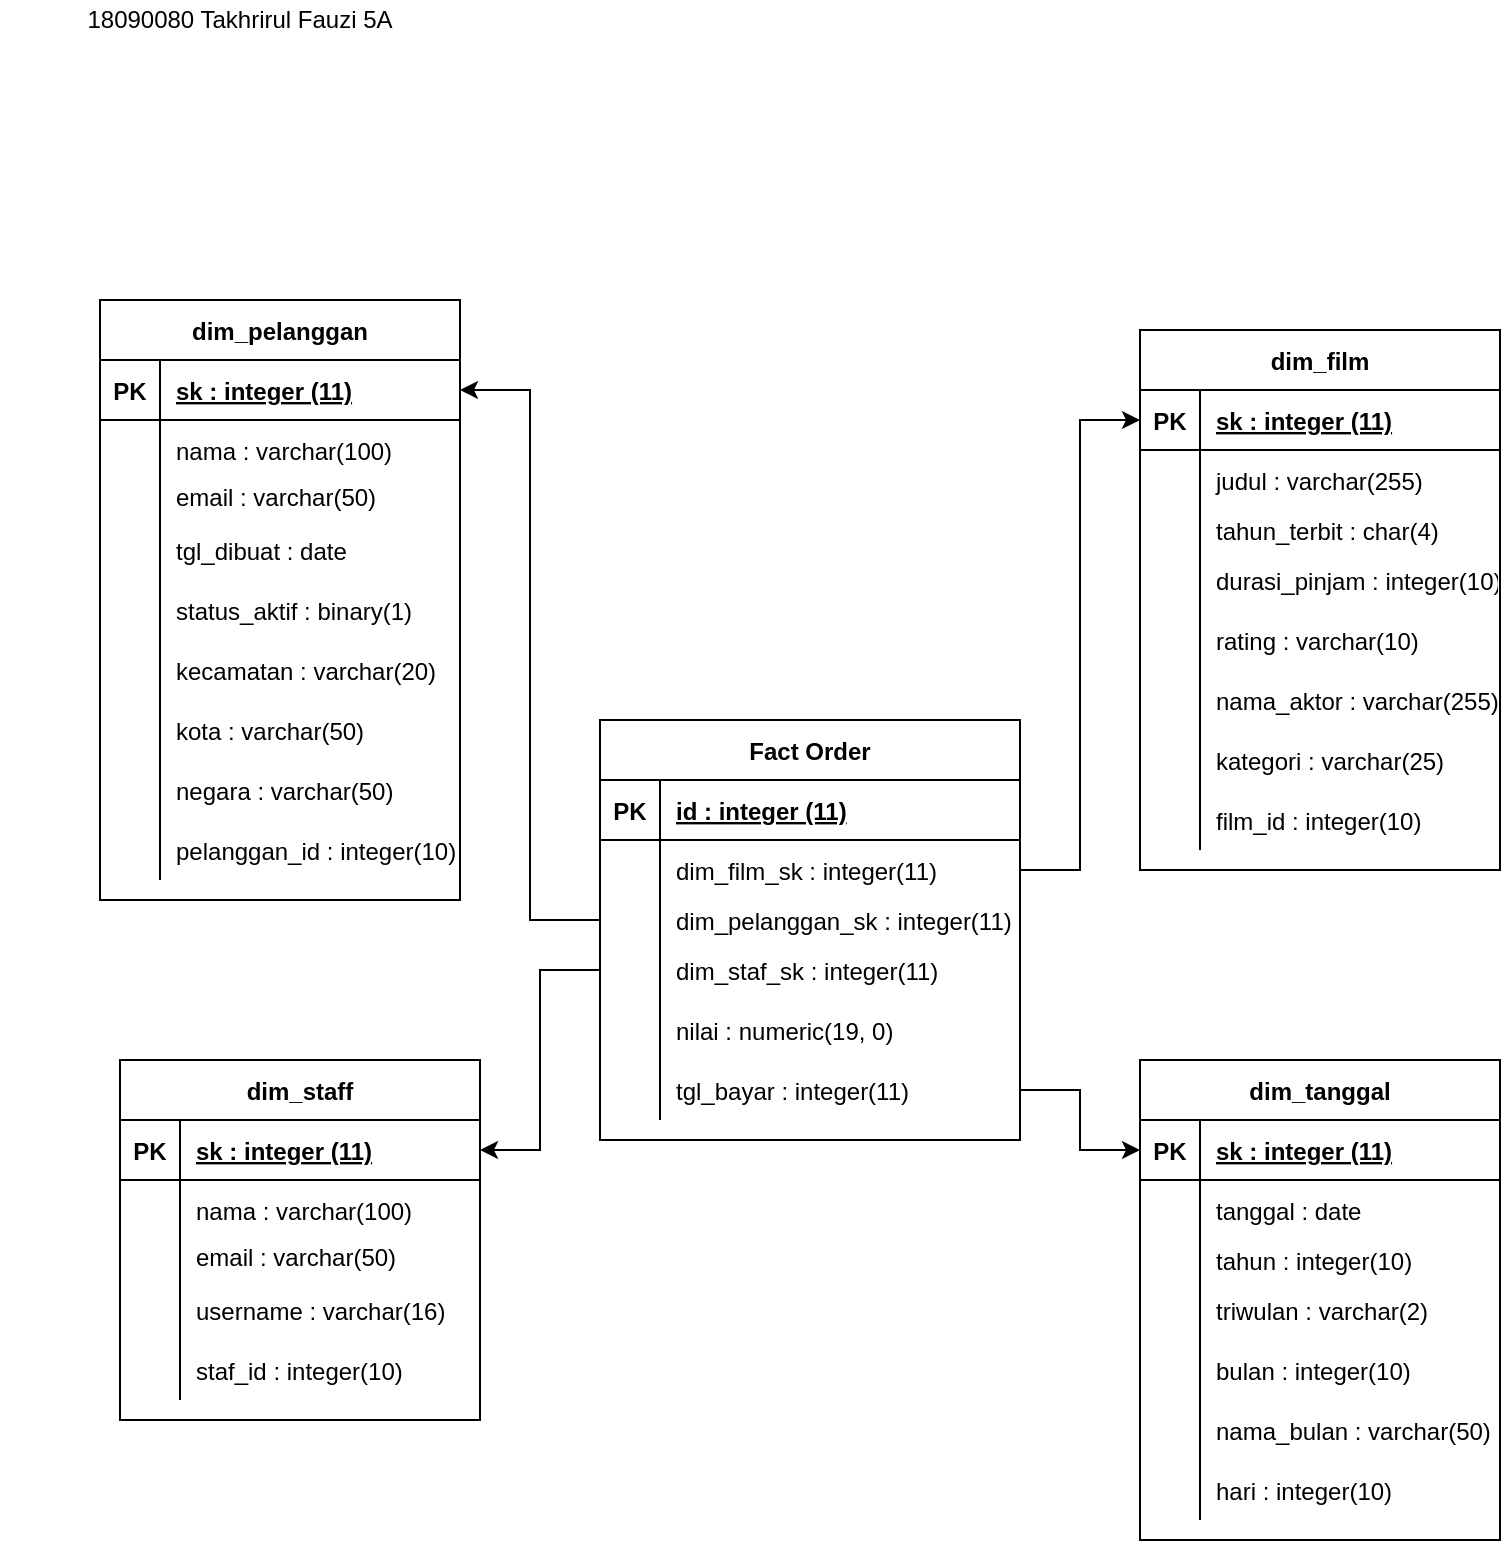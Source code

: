 <mxfile version="13.9.6" type="device"><diagram id="pVHG0COADs19fyNfU8eu" name="Page-1"><mxGraphModel dx="868" dy="423" grid="1" gridSize="10" guides="1" tooltips="1" connect="1" arrows="1" fold="1" page="1" pageScale="1" pageWidth="850" pageHeight="1100" math="0" shadow="0"><root><mxCell id="0"/><mxCell id="1" parent="0"/><mxCell id="FwsJBWVBoH8Nv9oEGIIZ-1" value="dim_staff" style="shape=table;startSize=30;container=1;collapsible=1;childLayout=tableLayout;fixedRows=1;rowLines=0;fontStyle=1;align=center;resizeLast=1;" parent="1" vertex="1"><mxGeometry x="90" y="550" width="180" height="180" as="geometry"/></mxCell><mxCell id="FwsJBWVBoH8Nv9oEGIIZ-2" value="" style="shape=partialRectangle;collapsible=0;dropTarget=0;pointerEvents=0;fillColor=none;top=0;left=0;bottom=1;right=0;points=[[0,0.5],[1,0.5]];portConstraint=eastwest;" parent="FwsJBWVBoH8Nv9oEGIIZ-1" vertex="1"><mxGeometry y="30" width="180" height="30" as="geometry"/></mxCell><mxCell id="FwsJBWVBoH8Nv9oEGIIZ-3" value="PK" style="shape=partialRectangle;connectable=0;fillColor=none;top=0;left=0;bottom=0;right=0;fontStyle=1;overflow=hidden;" parent="FwsJBWVBoH8Nv9oEGIIZ-2" vertex="1"><mxGeometry width="30" height="30" as="geometry"/></mxCell><mxCell id="FwsJBWVBoH8Nv9oEGIIZ-4" value="sk : integer (11)" style="shape=partialRectangle;connectable=0;fillColor=none;top=0;left=0;bottom=0;right=0;align=left;spacingLeft=6;fontStyle=5;overflow=hidden;" parent="FwsJBWVBoH8Nv9oEGIIZ-2" vertex="1"><mxGeometry x="30" width="150" height="30" as="geometry"/></mxCell><mxCell id="FwsJBWVBoH8Nv9oEGIIZ-5" value="" style="shape=partialRectangle;collapsible=0;dropTarget=0;pointerEvents=0;fillColor=none;top=0;left=0;bottom=0;right=0;points=[[0,0.5],[1,0.5]];portConstraint=eastwest;" parent="FwsJBWVBoH8Nv9oEGIIZ-1" vertex="1"><mxGeometry y="60" width="180" height="30" as="geometry"/></mxCell><mxCell id="FwsJBWVBoH8Nv9oEGIIZ-6" value="" style="shape=partialRectangle;connectable=0;fillColor=none;top=0;left=0;bottom=0;right=0;editable=1;overflow=hidden;" parent="FwsJBWVBoH8Nv9oEGIIZ-5" vertex="1"><mxGeometry width="30" height="30" as="geometry"/></mxCell><mxCell id="FwsJBWVBoH8Nv9oEGIIZ-7" value="nama : varchar(100)" style="shape=partialRectangle;connectable=0;fillColor=none;top=0;left=0;bottom=0;right=0;align=left;spacingLeft=6;overflow=hidden;" parent="FwsJBWVBoH8Nv9oEGIIZ-5" vertex="1"><mxGeometry x="30" width="150" height="30" as="geometry"/></mxCell><mxCell id="FwsJBWVBoH8Nv9oEGIIZ-8" value="" style="shape=partialRectangle;collapsible=0;dropTarget=0;pointerEvents=0;fillColor=none;top=0;left=0;bottom=0;right=0;points=[[0,0.5],[1,0.5]];portConstraint=eastwest;" parent="FwsJBWVBoH8Nv9oEGIIZ-1" vertex="1"><mxGeometry y="90" width="180" height="20" as="geometry"/></mxCell><mxCell id="FwsJBWVBoH8Nv9oEGIIZ-9" value="" style="shape=partialRectangle;connectable=0;fillColor=none;top=0;left=0;bottom=0;right=0;editable=1;overflow=hidden;" parent="FwsJBWVBoH8Nv9oEGIIZ-8" vertex="1"><mxGeometry width="30" height="20" as="geometry"/></mxCell><mxCell id="FwsJBWVBoH8Nv9oEGIIZ-10" value="email : varchar(50)&#xA; " style="shape=partialRectangle;connectable=0;fillColor=none;top=0;left=0;bottom=0;right=0;align=left;spacingLeft=6;overflow=hidden;" parent="FwsJBWVBoH8Nv9oEGIIZ-8" vertex="1"><mxGeometry x="30" width="150" height="20" as="geometry"/></mxCell><mxCell id="FwsJBWVBoH8Nv9oEGIIZ-11" value="" style="shape=partialRectangle;collapsible=0;dropTarget=0;pointerEvents=0;fillColor=none;top=0;left=0;bottom=0;right=0;points=[[0,0.5],[1,0.5]];portConstraint=eastwest;" parent="FwsJBWVBoH8Nv9oEGIIZ-1" vertex="1"><mxGeometry y="110" width="180" height="30" as="geometry"/></mxCell><mxCell id="FwsJBWVBoH8Nv9oEGIIZ-12" value="" style="shape=partialRectangle;connectable=0;fillColor=none;top=0;left=0;bottom=0;right=0;editable=1;overflow=hidden;" parent="FwsJBWVBoH8Nv9oEGIIZ-11" vertex="1"><mxGeometry width="30" height="30" as="geometry"/></mxCell><mxCell id="FwsJBWVBoH8Nv9oEGIIZ-13" value="username : varchar(16)" style="shape=partialRectangle;connectable=0;fillColor=none;top=0;left=0;bottom=0;right=0;align=left;spacingLeft=6;overflow=hidden;" parent="FwsJBWVBoH8Nv9oEGIIZ-11" vertex="1"><mxGeometry x="30" width="150" height="30" as="geometry"/></mxCell><mxCell id="FwsJBWVBoH8Nv9oEGIIZ-14" value="" style="shape=partialRectangle;collapsible=0;dropTarget=0;pointerEvents=0;fillColor=none;top=0;left=0;bottom=0;right=0;points=[[0,0.5],[1,0.5]];portConstraint=eastwest;" parent="FwsJBWVBoH8Nv9oEGIIZ-1" vertex="1"><mxGeometry y="140" width="180" height="30" as="geometry"/></mxCell><mxCell id="FwsJBWVBoH8Nv9oEGIIZ-15" value="" style="shape=partialRectangle;connectable=0;fillColor=none;top=0;left=0;bottom=0;right=0;editable=1;overflow=hidden;" parent="FwsJBWVBoH8Nv9oEGIIZ-14" vertex="1"><mxGeometry width="30" height="30" as="geometry"/></mxCell><mxCell id="FwsJBWVBoH8Nv9oEGIIZ-16" value="staf_id : integer(10)" style="shape=partialRectangle;connectable=0;fillColor=none;top=0;left=0;bottom=0;right=0;align=left;spacingLeft=6;overflow=hidden;" parent="FwsJBWVBoH8Nv9oEGIIZ-14" vertex="1"><mxGeometry x="30" width="150" height="30" as="geometry"/></mxCell><mxCell id="FwsJBWVBoH8Nv9oEGIIZ-17" value="dim_pelanggan" style="shape=table;startSize=30;container=1;collapsible=1;childLayout=tableLayout;fixedRows=1;rowLines=0;fontStyle=1;align=center;resizeLast=1;" parent="1" vertex="1"><mxGeometry x="80" y="170" width="180" height="300" as="geometry"/></mxCell><mxCell id="FwsJBWVBoH8Nv9oEGIIZ-18" value="" style="shape=partialRectangle;collapsible=0;dropTarget=0;pointerEvents=0;fillColor=none;top=0;left=0;bottom=1;right=0;points=[[0,0.5],[1,0.5]];portConstraint=eastwest;" parent="FwsJBWVBoH8Nv9oEGIIZ-17" vertex="1"><mxGeometry y="30" width="180" height="30" as="geometry"/></mxCell><mxCell id="FwsJBWVBoH8Nv9oEGIIZ-19" value="PK" style="shape=partialRectangle;connectable=0;fillColor=none;top=0;left=0;bottom=0;right=0;fontStyle=1;overflow=hidden;" parent="FwsJBWVBoH8Nv9oEGIIZ-18" vertex="1"><mxGeometry width="30" height="30" as="geometry"/></mxCell><mxCell id="FwsJBWVBoH8Nv9oEGIIZ-20" value="sk : integer (11)" style="shape=partialRectangle;connectable=0;fillColor=none;top=0;left=0;bottom=0;right=0;align=left;spacingLeft=6;fontStyle=5;overflow=hidden;" parent="FwsJBWVBoH8Nv9oEGIIZ-18" vertex="1"><mxGeometry x="30" width="150" height="30" as="geometry"/></mxCell><mxCell id="FwsJBWVBoH8Nv9oEGIIZ-21" value="" style="shape=partialRectangle;collapsible=0;dropTarget=0;pointerEvents=0;fillColor=none;top=0;left=0;bottom=0;right=0;points=[[0,0.5],[1,0.5]];portConstraint=eastwest;" parent="FwsJBWVBoH8Nv9oEGIIZ-17" vertex="1"><mxGeometry y="60" width="180" height="30" as="geometry"/></mxCell><mxCell id="FwsJBWVBoH8Nv9oEGIIZ-22" value="" style="shape=partialRectangle;connectable=0;fillColor=none;top=0;left=0;bottom=0;right=0;editable=1;overflow=hidden;" parent="FwsJBWVBoH8Nv9oEGIIZ-21" vertex="1"><mxGeometry width="30" height="30" as="geometry"/></mxCell><mxCell id="FwsJBWVBoH8Nv9oEGIIZ-23" value="nama : varchar(100)" style="shape=partialRectangle;connectable=0;fillColor=none;top=0;left=0;bottom=0;right=0;align=left;spacingLeft=6;overflow=hidden;" parent="FwsJBWVBoH8Nv9oEGIIZ-21" vertex="1"><mxGeometry x="30" width="150" height="30" as="geometry"/></mxCell><mxCell id="FwsJBWVBoH8Nv9oEGIIZ-24" value="" style="shape=partialRectangle;collapsible=0;dropTarget=0;pointerEvents=0;fillColor=none;top=0;left=0;bottom=0;right=0;points=[[0,0.5],[1,0.5]];portConstraint=eastwest;" parent="FwsJBWVBoH8Nv9oEGIIZ-17" vertex="1"><mxGeometry y="90" width="180" height="20" as="geometry"/></mxCell><mxCell id="FwsJBWVBoH8Nv9oEGIIZ-25" value="" style="shape=partialRectangle;connectable=0;fillColor=none;top=0;left=0;bottom=0;right=0;editable=1;overflow=hidden;" parent="FwsJBWVBoH8Nv9oEGIIZ-24" vertex="1"><mxGeometry width="30" height="20" as="geometry"/></mxCell><mxCell id="FwsJBWVBoH8Nv9oEGIIZ-26" value="email : varchar(50)&#xA; " style="shape=partialRectangle;connectable=0;fillColor=none;top=0;left=0;bottom=0;right=0;align=left;spacingLeft=6;overflow=hidden;" parent="FwsJBWVBoH8Nv9oEGIIZ-24" vertex="1"><mxGeometry x="30" width="150" height="20" as="geometry"/></mxCell><mxCell id="FwsJBWVBoH8Nv9oEGIIZ-27" value="" style="shape=partialRectangle;collapsible=0;dropTarget=0;pointerEvents=0;fillColor=none;top=0;left=0;bottom=0;right=0;points=[[0,0.5],[1,0.5]];portConstraint=eastwest;" parent="FwsJBWVBoH8Nv9oEGIIZ-17" vertex="1"><mxGeometry y="110" width="180" height="30" as="geometry"/></mxCell><mxCell id="FwsJBWVBoH8Nv9oEGIIZ-28" value="" style="shape=partialRectangle;connectable=0;fillColor=none;top=0;left=0;bottom=0;right=0;editable=1;overflow=hidden;" parent="FwsJBWVBoH8Nv9oEGIIZ-27" vertex="1"><mxGeometry width="30" height="30" as="geometry"/></mxCell><mxCell id="FwsJBWVBoH8Nv9oEGIIZ-29" value="tgl_dibuat : date" style="shape=partialRectangle;connectable=0;fillColor=none;top=0;left=0;bottom=0;right=0;align=left;spacingLeft=6;overflow=hidden;" parent="FwsJBWVBoH8Nv9oEGIIZ-27" vertex="1"><mxGeometry x="30" width="150" height="30" as="geometry"/></mxCell><mxCell id="FwsJBWVBoH8Nv9oEGIIZ-30" value="" style="shape=partialRectangle;collapsible=0;dropTarget=0;pointerEvents=0;fillColor=none;top=0;left=0;bottom=0;right=0;points=[[0,0.5],[1,0.5]];portConstraint=eastwest;" parent="FwsJBWVBoH8Nv9oEGIIZ-17" vertex="1"><mxGeometry y="140" width="180" height="30" as="geometry"/></mxCell><mxCell id="FwsJBWVBoH8Nv9oEGIIZ-31" value="" style="shape=partialRectangle;connectable=0;fillColor=none;top=0;left=0;bottom=0;right=0;editable=1;overflow=hidden;" parent="FwsJBWVBoH8Nv9oEGIIZ-30" vertex="1"><mxGeometry width="30" height="30" as="geometry"/></mxCell><mxCell id="FwsJBWVBoH8Nv9oEGIIZ-32" value="status_aktif : binary(1)" style="shape=partialRectangle;connectable=0;fillColor=none;top=0;left=0;bottom=0;right=0;align=left;spacingLeft=6;overflow=hidden;" parent="FwsJBWVBoH8Nv9oEGIIZ-30" vertex="1"><mxGeometry x="30" width="150" height="30" as="geometry"/></mxCell><mxCell id="FwsJBWVBoH8Nv9oEGIIZ-33" value="" style="shape=partialRectangle;collapsible=0;dropTarget=0;pointerEvents=0;fillColor=none;top=0;left=0;bottom=0;right=0;points=[[0,0.5],[1,0.5]];portConstraint=eastwest;" parent="FwsJBWVBoH8Nv9oEGIIZ-17" vertex="1"><mxGeometry y="170" width="180" height="30" as="geometry"/></mxCell><mxCell id="FwsJBWVBoH8Nv9oEGIIZ-34" value="" style="shape=partialRectangle;connectable=0;fillColor=none;top=0;left=0;bottom=0;right=0;editable=1;overflow=hidden;" parent="FwsJBWVBoH8Nv9oEGIIZ-33" vertex="1"><mxGeometry width="30" height="30" as="geometry"/></mxCell><mxCell id="FwsJBWVBoH8Nv9oEGIIZ-35" value="kecamatan : varchar(20)" style="shape=partialRectangle;connectable=0;fillColor=none;top=0;left=0;bottom=0;right=0;align=left;spacingLeft=6;overflow=hidden;" parent="FwsJBWVBoH8Nv9oEGIIZ-33" vertex="1"><mxGeometry x="30" width="150" height="30" as="geometry"/></mxCell><mxCell id="FwsJBWVBoH8Nv9oEGIIZ-36" value="" style="shape=partialRectangle;collapsible=0;dropTarget=0;pointerEvents=0;fillColor=none;top=0;left=0;bottom=0;right=0;points=[[0,0.5],[1,0.5]];portConstraint=eastwest;" parent="FwsJBWVBoH8Nv9oEGIIZ-17" vertex="1"><mxGeometry y="200" width="180" height="30" as="geometry"/></mxCell><mxCell id="FwsJBWVBoH8Nv9oEGIIZ-37" value="" style="shape=partialRectangle;connectable=0;fillColor=none;top=0;left=0;bottom=0;right=0;editable=1;overflow=hidden;" parent="FwsJBWVBoH8Nv9oEGIIZ-36" vertex="1"><mxGeometry width="30" height="30" as="geometry"/></mxCell><mxCell id="FwsJBWVBoH8Nv9oEGIIZ-38" value="kota : varchar(50)" style="shape=partialRectangle;connectable=0;fillColor=none;top=0;left=0;bottom=0;right=0;align=left;spacingLeft=6;overflow=hidden;" parent="FwsJBWVBoH8Nv9oEGIIZ-36" vertex="1"><mxGeometry x="30" width="150" height="30" as="geometry"/></mxCell><mxCell id="FwsJBWVBoH8Nv9oEGIIZ-39" value="" style="shape=partialRectangle;collapsible=0;dropTarget=0;pointerEvents=0;fillColor=none;top=0;left=0;bottom=0;right=0;points=[[0,0.5],[1,0.5]];portConstraint=eastwest;" parent="FwsJBWVBoH8Nv9oEGIIZ-17" vertex="1"><mxGeometry y="230" width="180" height="30" as="geometry"/></mxCell><mxCell id="FwsJBWVBoH8Nv9oEGIIZ-40" value="" style="shape=partialRectangle;connectable=0;fillColor=none;top=0;left=0;bottom=0;right=0;editable=1;overflow=hidden;" parent="FwsJBWVBoH8Nv9oEGIIZ-39" vertex="1"><mxGeometry width="30" height="30" as="geometry"/></mxCell><mxCell id="FwsJBWVBoH8Nv9oEGIIZ-41" value="negara : varchar(50)" style="shape=partialRectangle;connectable=0;fillColor=none;top=0;left=0;bottom=0;right=0;align=left;spacingLeft=6;overflow=hidden;" parent="FwsJBWVBoH8Nv9oEGIIZ-39" vertex="1"><mxGeometry x="30" width="150" height="30" as="geometry"/></mxCell><mxCell id="FwsJBWVBoH8Nv9oEGIIZ-42" value="" style="shape=partialRectangle;collapsible=0;dropTarget=0;pointerEvents=0;fillColor=none;top=0;left=0;bottom=0;right=0;points=[[0,0.5],[1,0.5]];portConstraint=eastwest;" parent="FwsJBWVBoH8Nv9oEGIIZ-17" vertex="1"><mxGeometry y="260" width="180" height="30" as="geometry"/></mxCell><mxCell id="FwsJBWVBoH8Nv9oEGIIZ-43" value="" style="shape=partialRectangle;connectable=0;fillColor=none;top=0;left=0;bottom=0;right=0;editable=1;overflow=hidden;" parent="FwsJBWVBoH8Nv9oEGIIZ-42" vertex="1"><mxGeometry width="30" height="30" as="geometry"/></mxCell><mxCell id="FwsJBWVBoH8Nv9oEGIIZ-44" value="pelanggan_id : integer(10) " style="shape=partialRectangle;connectable=0;fillColor=none;top=0;left=0;bottom=0;right=0;align=left;spacingLeft=6;overflow=hidden;" parent="FwsJBWVBoH8Nv9oEGIIZ-42" vertex="1"><mxGeometry x="30" width="150" height="30" as="geometry"/></mxCell><mxCell id="FwsJBWVBoH8Nv9oEGIIZ-74" value="dim_tanggal" style="shape=table;startSize=30;container=1;collapsible=1;childLayout=tableLayout;fixedRows=1;rowLines=0;fontStyle=1;align=center;resizeLast=1;" parent="1" vertex="1"><mxGeometry x="600" y="550" width="180" height="240" as="geometry"/></mxCell><mxCell id="FwsJBWVBoH8Nv9oEGIIZ-75" value="" style="shape=partialRectangle;collapsible=0;dropTarget=0;pointerEvents=0;fillColor=none;top=0;left=0;bottom=1;right=0;points=[[0,0.5],[1,0.5]];portConstraint=eastwest;" parent="FwsJBWVBoH8Nv9oEGIIZ-74" vertex="1"><mxGeometry y="30" width="180" height="30" as="geometry"/></mxCell><mxCell id="FwsJBWVBoH8Nv9oEGIIZ-76" value="PK" style="shape=partialRectangle;connectable=0;fillColor=none;top=0;left=0;bottom=0;right=0;fontStyle=1;overflow=hidden;" parent="FwsJBWVBoH8Nv9oEGIIZ-75" vertex="1"><mxGeometry width="30" height="30" as="geometry"/></mxCell><mxCell id="FwsJBWVBoH8Nv9oEGIIZ-77" value="sk : integer (11)" style="shape=partialRectangle;connectable=0;fillColor=none;top=0;left=0;bottom=0;right=0;align=left;spacingLeft=6;fontStyle=5;overflow=hidden;" parent="FwsJBWVBoH8Nv9oEGIIZ-75" vertex="1"><mxGeometry x="30" width="150" height="30" as="geometry"/></mxCell><mxCell id="FwsJBWVBoH8Nv9oEGIIZ-78" value="" style="shape=partialRectangle;collapsible=0;dropTarget=0;pointerEvents=0;fillColor=none;top=0;left=0;bottom=0;right=0;points=[[0,0.5],[1,0.5]];portConstraint=eastwest;" parent="FwsJBWVBoH8Nv9oEGIIZ-74" vertex="1"><mxGeometry y="60" width="180" height="30" as="geometry"/></mxCell><mxCell id="FwsJBWVBoH8Nv9oEGIIZ-79" value="" style="shape=partialRectangle;connectable=0;fillColor=none;top=0;left=0;bottom=0;right=0;editable=1;overflow=hidden;" parent="FwsJBWVBoH8Nv9oEGIIZ-78" vertex="1"><mxGeometry width="30" height="30" as="geometry"/></mxCell><mxCell id="FwsJBWVBoH8Nv9oEGIIZ-80" value="tanggal : date" style="shape=partialRectangle;connectable=0;fillColor=none;top=0;left=0;bottom=0;right=0;align=left;spacingLeft=6;overflow=hidden;" parent="FwsJBWVBoH8Nv9oEGIIZ-78" vertex="1"><mxGeometry x="30" width="150" height="30" as="geometry"/></mxCell><mxCell id="FwsJBWVBoH8Nv9oEGIIZ-81" value="" style="shape=partialRectangle;collapsible=0;dropTarget=0;pointerEvents=0;fillColor=none;top=0;left=0;bottom=0;right=0;points=[[0,0.5],[1,0.5]];portConstraint=eastwest;" parent="FwsJBWVBoH8Nv9oEGIIZ-74" vertex="1"><mxGeometry y="90" width="180" height="20" as="geometry"/></mxCell><mxCell id="FwsJBWVBoH8Nv9oEGIIZ-82" value="" style="shape=partialRectangle;connectable=0;fillColor=none;top=0;left=0;bottom=0;right=0;editable=1;overflow=hidden;" parent="FwsJBWVBoH8Nv9oEGIIZ-81" vertex="1"><mxGeometry width="30" height="20" as="geometry"/></mxCell><mxCell id="FwsJBWVBoH8Nv9oEGIIZ-83" value="tahun : integer(10)" style="shape=partialRectangle;connectable=0;fillColor=none;top=0;left=0;bottom=0;right=0;align=left;spacingLeft=6;overflow=hidden;" parent="FwsJBWVBoH8Nv9oEGIIZ-81" vertex="1"><mxGeometry x="30" width="150" height="20" as="geometry"/></mxCell><mxCell id="FwsJBWVBoH8Nv9oEGIIZ-84" value="" style="shape=partialRectangle;collapsible=0;dropTarget=0;pointerEvents=0;fillColor=none;top=0;left=0;bottom=0;right=0;points=[[0,0.5],[1,0.5]];portConstraint=eastwest;" parent="FwsJBWVBoH8Nv9oEGIIZ-74" vertex="1"><mxGeometry y="110" width="180" height="30" as="geometry"/></mxCell><mxCell id="FwsJBWVBoH8Nv9oEGIIZ-85" value="" style="shape=partialRectangle;connectable=0;fillColor=none;top=0;left=0;bottom=0;right=0;editable=1;overflow=hidden;" parent="FwsJBWVBoH8Nv9oEGIIZ-84" vertex="1"><mxGeometry width="30" height="30" as="geometry"/></mxCell><mxCell id="FwsJBWVBoH8Nv9oEGIIZ-86" value="triwulan : varchar(2)" style="shape=partialRectangle;connectable=0;fillColor=none;top=0;left=0;bottom=0;right=0;align=left;spacingLeft=6;overflow=hidden;" parent="FwsJBWVBoH8Nv9oEGIIZ-84" vertex="1"><mxGeometry x="30" width="150" height="30" as="geometry"/></mxCell><mxCell id="FwsJBWVBoH8Nv9oEGIIZ-87" value="" style="shape=partialRectangle;collapsible=0;dropTarget=0;pointerEvents=0;fillColor=none;top=0;left=0;bottom=0;right=0;points=[[0,0.5],[1,0.5]];portConstraint=eastwest;" parent="FwsJBWVBoH8Nv9oEGIIZ-74" vertex="1"><mxGeometry y="140" width="180" height="30" as="geometry"/></mxCell><mxCell id="FwsJBWVBoH8Nv9oEGIIZ-88" value="" style="shape=partialRectangle;connectable=0;fillColor=none;top=0;left=0;bottom=0;right=0;editable=1;overflow=hidden;" parent="FwsJBWVBoH8Nv9oEGIIZ-87" vertex="1"><mxGeometry width="30" height="30" as="geometry"/></mxCell><mxCell id="FwsJBWVBoH8Nv9oEGIIZ-89" value="bulan : integer(10)" style="shape=partialRectangle;connectable=0;fillColor=none;top=0;left=0;bottom=0;right=0;align=left;spacingLeft=6;overflow=hidden;" parent="FwsJBWVBoH8Nv9oEGIIZ-87" vertex="1"><mxGeometry x="30" width="150" height="30" as="geometry"/></mxCell><mxCell id="FwsJBWVBoH8Nv9oEGIIZ-90" value="" style="shape=partialRectangle;collapsible=0;dropTarget=0;pointerEvents=0;fillColor=none;top=0;left=0;bottom=0;right=0;points=[[0,0.5],[1,0.5]];portConstraint=eastwest;" parent="FwsJBWVBoH8Nv9oEGIIZ-74" vertex="1"><mxGeometry y="170" width="180" height="30" as="geometry"/></mxCell><mxCell id="FwsJBWVBoH8Nv9oEGIIZ-91" value="" style="shape=partialRectangle;connectable=0;fillColor=none;top=0;left=0;bottom=0;right=0;editable=1;overflow=hidden;" parent="FwsJBWVBoH8Nv9oEGIIZ-90" vertex="1"><mxGeometry width="30" height="30" as="geometry"/></mxCell><mxCell id="FwsJBWVBoH8Nv9oEGIIZ-92" value="nama_bulan : varchar(50)" style="shape=partialRectangle;connectable=0;fillColor=none;top=0;left=0;bottom=0;right=0;align=left;spacingLeft=6;overflow=hidden;" parent="FwsJBWVBoH8Nv9oEGIIZ-90" vertex="1"><mxGeometry x="30" width="150" height="30" as="geometry"/></mxCell><mxCell id="FwsJBWVBoH8Nv9oEGIIZ-93" value="" style="shape=partialRectangle;collapsible=0;dropTarget=0;pointerEvents=0;fillColor=none;top=0;left=0;bottom=0;right=0;points=[[0,0.5],[1,0.5]];portConstraint=eastwest;" parent="FwsJBWVBoH8Nv9oEGIIZ-74" vertex="1"><mxGeometry y="200" width="180" height="30" as="geometry"/></mxCell><mxCell id="FwsJBWVBoH8Nv9oEGIIZ-94" value="" style="shape=partialRectangle;connectable=0;fillColor=none;top=0;left=0;bottom=0;right=0;editable=1;overflow=hidden;" parent="FwsJBWVBoH8Nv9oEGIIZ-93" vertex="1"><mxGeometry width="30" height="30" as="geometry"/></mxCell><mxCell id="FwsJBWVBoH8Nv9oEGIIZ-95" value="hari : integer(10)" style="shape=partialRectangle;connectable=0;fillColor=none;top=0;left=0;bottom=0;right=0;align=left;spacingLeft=6;overflow=hidden;" parent="FwsJBWVBoH8Nv9oEGIIZ-93" vertex="1"><mxGeometry x="30" width="150" height="30" as="geometry"/></mxCell><mxCell id="FwsJBWVBoH8Nv9oEGIIZ-96" value="dim_film" style="shape=table;startSize=30;container=1;collapsible=1;childLayout=tableLayout;fixedRows=1;rowLines=0;fontStyle=1;align=center;resizeLast=1;" parent="1" vertex="1"><mxGeometry x="600" y="185" width="180" height="270" as="geometry"/></mxCell><mxCell id="FwsJBWVBoH8Nv9oEGIIZ-97" value="" style="shape=partialRectangle;collapsible=0;dropTarget=0;pointerEvents=0;fillColor=none;top=0;left=0;bottom=1;right=0;points=[[0,0.5],[1,0.5]];portConstraint=eastwest;" parent="FwsJBWVBoH8Nv9oEGIIZ-96" vertex="1"><mxGeometry y="30" width="180" height="30" as="geometry"/></mxCell><mxCell id="FwsJBWVBoH8Nv9oEGIIZ-98" value="PK" style="shape=partialRectangle;connectable=0;fillColor=none;top=0;left=0;bottom=0;right=0;fontStyle=1;overflow=hidden;" parent="FwsJBWVBoH8Nv9oEGIIZ-97" vertex="1"><mxGeometry width="30" height="30" as="geometry"/></mxCell><mxCell id="FwsJBWVBoH8Nv9oEGIIZ-99" value="sk : integer (11)" style="shape=partialRectangle;connectable=0;fillColor=none;top=0;left=0;bottom=0;right=0;align=left;spacingLeft=6;fontStyle=5;overflow=hidden;" parent="FwsJBWVBoH8Nv9oEGIIZ-97" vertex="1"><mxGeometry x="30" width="150" height="30" as="geometry"/></mxCell><mxCell id="FwsJBWVBoH8Nv9oEGIIZ-100" value="" style="shape=partialRectangle;collapsible=0;dropTarget=0;pointerEvents=0;fillColor=none;top=0;left=0;bottom=0;right=0;points=[[0,0.5],[1,0.5]];portConstraint=eastwest;" parent="FwsJBWVBoH8Nv9oEGIIZ-96" vertex="1"><mxGeometry y="60" width="180" height="30" as="geometry"/></mxCell><mxCell id="FwsJBWVBoH8Nv9oEGIIZ-101" value="" style="shape=partialRectangle;connectable=0;fillColor=none;top=0;left=0;bottom=0;right=0;editable=1;overflow=hidden;" parent="FwsJBWVBoH8Nv9oEGIIZ-100" vertex="1"><mxGeometry width="30" height="30" as="geometry"/></mxCell><mxCell id="FwsJBWVBoH8Nv9oEGIIZ-102" value="judul : varchar(255)" style="shape=partialRectangle;connectable=0;fillColor=none;top=0;left=0;bottom=0;right=0;align=left;spacingLeft=6;overflow=hidden;" parent="FwsJBWVBoH8Nv9oEGIIZ-100" vertex="1"><mxGeometry x="30" width="150" height="30" as="geometry"/></mxCell><mxCell id="FwsJBWVBoH8Nv9oEGIIZ-103" value="" style="shape=partialRectangle;collapsible=0;dropTarget=0;pointerEvents=0;fillColor=none;top=0;left=0;bottom=0;right=0;points=[[0,0.5],[1,0.5]];portConstraint=eastwest;" parent="FwsJBWVBoH8Nv9oEGIIZ-96" vertex="1"><mxGeometry y="90" width="180" height="20" as="geometry"/></mxCell><mxCell id="FwsJBWVBoH8Nv9oEGIIZ-104" value="" style="shape=partialRectangle;connectable=0;fillColor=none;top=0;left=0;bottom=0;right=0;editable=1;overflow=hidden;" parent="FwsJBWVBoH8Nv9oEGIIZ-103" vertex="1"><mxGeometry width="30" height="20" as="geometry"/></mxCell><mxCell id="FwsJBWVBoH8Nv9oEGIIZ-105" value="tahun_terbit : char(4)" style="shape=partialRectangle;connectable=0;fillColor=none;top=0;left=0;bottom=0;right=0;align=left;spacingLeft=6;overflow=hidden;" parent="FwsJBWVBoH8Nv9oEGIIZ-103" vertex="1"><mxGeometry x="30" width="150" height="20" as="geometry"/></mxCell><mxCell id="FwsJBWVBoH8Nv9oEGIIZ-106" value="" style="shape=partialRectangle;collapsible=0;dropTarget=0;pointerEvents=0;fillColor=none;top=0;left=0;bottom=0;right=0;points=[[0,0.5],[1,0.5]];portConstraint=eastwest;" parent="FwsJBWVBoH8Nv9oEGIIZ-96" vertex="1"><mxGeometry y="110" width="180" height="30" as="geometry"/></mxCell><mxCell id="FwsJBWVBoH8Nv9oEGIIZ-107" value="" style="shape=partialRectangle;connectable=0;fillColor=none;top=0;left=0;bottom=0;right=0;editable=1;overflow=hidden;" parent="FwsJBWVBoH8Nv9oEGIIZ-106" vertex="1"><mxGeometry width="30" height="30" as="geometry"/></mxCell><mxCell id="FwsJBWVBoH8Nv9oEGIIZ-108" value="durasi_pinjam : integer(10)" style="shape=partialRectangle;connectable=0;fillColor=none;top=0;left=0;bottom=0;right=0;align=left;spacingLeft=6;overflow=hidden;" parent="FwsJBWVBoH8Nv9oEGIIZ-106" vertex="1"><mxGeometry x="30" width="150" height="30" as="geometry"/></mxCell><mxCell id="FwsJBWVBoH8Nv9oEGIIZ-109" value="" style="shape=partialRectangle;collapsible=0;dropTarget=0;pointerEvents=0;fillColor=none;top=0;left=0;bottom=0;right=0;points=[[0,0.5],[1,0.5]];portConstraint=eastwest;" parent="FwsJBWVBoH8Nv9oEGIIZ-96" vertex="1"><mxGeometry y="140" width="180" height="30" as="geometry"/></mxCell><mxCell id="FwsJBWVBoH8Nv9oEGIIZ-110" value="" style="shape=partialRectangle;connectable=0;fillColor=none;top=0;left=0;bottom=0;right=0;editable=1;overflow=hidden;" parent="FwsJBWVBoH8Nv9oEGIIZ-109" vertex="1"><mxGeometry width="30" height="30" as="geometry"/></mxCell><mxCell id="FwsJBWVBoH8Nv9oEGIIZ-111" value="rating : varchar(10)" style="shape=partialRectangle;connectable=0;fillColor=none;top=0;left=0;bottom=0;right=0;align=left;spacingLeft=6;overflow=hidden;" parent="FwsJBWVBoH8Nv9oEGIIZ-109" vertex="1"><mxGeometry x="30" width="150" height="30" as="geometry"/></mxCell><mxCell id="FwsJBWVBoH8Nv9oEGIIZ-112" value="" style="shape=partialRectangle;collapsible=0;dropTarget=0;pointerEvents=0;fillColor=none;top=0;left=0;bottom=0;right=0;points=[[0,0.5],[1,0.5]];portConstraint=eastwest;" parent="FwsJBWVBoH8Nv9oEGIIZ-96" vertex="1"><mxGeometry y="170" width="180" height="30" as="geometry"/></mxCell><mxCell id="FwsJBWVBoH8Nv9oEGIIZ-113" value="" style="shape=partialRectangle;connectable=0;fillColor=none;top=0;left=0;bottom=0;right=0;editable=1;overflow=hidden;" parent="FwsJBWVBoH8Nv9oEGIIZ-112" vertex="1"><mxGeometry width="30" height="30" as="geometry"/></mxCell><mxCell id="FwsJBWVBoH8Nv9oEGIIZ-114" value="nama_aktor : varchar(255)" style="shape=partialRectangle;connectable=0;fillColor=none;top=0;left=0;bottom=0;right=0;align=left;spacingLeft=6;overflow=hidden;" parent="FwsJBWVBoH8Nv9oEGIIZ-112" vertex="1"><mxGeometry x="30" width="150" height="30" as="geometry"/></mxCell><mxCell id="FwsJBWVBoH8Nv9oEGIIZ-115" value="" style="shape=partialRectangle;collapsible=0;dropTarget=0;pointerEvents=0;fillColor=none;top=0;left=0;bottom=0;right=0;points=[[0,0.5],[1,0.5]];portConstraint=eastwest;" parent="FwsJBWVBoH8Nv9oEGIIZ-96" vertex="1"><mxGeometry y="200" width="180" height="30" as="geometry"/></mxCell><mxCell id="FwsJBWVBoH8Nv9oEGIIZ-116" value="" style="shape=partialRectangle;connectable=0;fillColor=none;top=0;left=0;bottom=0;right=0;editable=1;overflow=hidden;" parent="FwsJBWVBoH8Nv9oEGIIZ-115" vertex="1"><mxGeometry width="30" height="30" as="geometry"/></mxCell><mxCell id="FwsJBWVBoH8Nv9oEGIIZ-117" value="kategori : varchar(25)" style="shape=partialRectangle;connectable=0;fillColor=none;top=0;left=0;bottom=0;right=0;align=left;spacingLeft=6;overflow=hidden;" parent="FwsJBWVBoH8Nv9oEGIIZ-115" vertex="1"><mxGeometry x="30" width="150" height="30" as="geometry"/></mxCell><mxCell id="FwsJBWVBoH8Nv9oEGIIZ-118" value="" style="shape=partialRectangle;collapsible=0;dropTarget=0;pointerEvents=0;fillColor=none;top=0;left=0;bottom=0;right=0;points=[[0,0.5],[1,0.5]];portConstraint=eastwest;" parent="FwsJBWVBoH8Nv9oEGIIZ-96" vertex="1"><mxGeometry y="230" width="180" height="30" as="geometry"/></mxCell><mxCell id="FwsJBWVBoH8Nv9oEGIIZ-119" value="" style="shape=partialRectangle;connectable=0;fillColor=none;top=0;left=0;bottom=0;right=0;editable=1;overflow=hidden;" parent="FwsJBWVBoH8Nv9oEGIIZ-118" vertex="1"><mxGeometry width="30" height="30" as="geometry"/></mxCell><mxCell id="FwsJBWVBoH8Nv9oEGIIZ-120" value="film_id : integer(10)" style="shape=partialRectangle;connectable=0;fillColor=none;top=0;left=0;bottom=0;right=0;align=left;spacingLeft=6;overflow=hidden;" parent="FwsJBWVBoH8Nv9oEGIIZ-118" vertex="1"><mxGeometry x="30" width="150" height="30" as="geometry"/></mxCell><mxCell id="FwsJBWVBoH8Nv9oEGIIZ-121" value="Fact Order" style="shape=table;startSize=30;container=1;collapsible=1;childLayout=tableLayout;fixedRows=1;rowLines=0;fontStyle=1;align=center;resizeLast=1;" parent="1" vertex="1"><mxGeometry x="330" y="380" width="210" height="210" as="geometry"/></mxCell><mxCell id="FwsJBWVBoH8Nv9oEGIIZ-122" value="" style="shape=partialRectangle;collapsible=0;dropTarget=0;pointerEvents=0;fillColor=none;top=0;left=0;bottom=1;right=0;points=[[0,0.5],[1,0.5]];portConstraint=eastwest;" parent="FwsJBWVBoH8Nv9oEGIIZ-121" vertex="1"><mxGeometry y="30" width="210" height="30" as="geometry"/></mxCell><mxCell id="FwsJBWVBoH8Nv9oEGIIZ-123" value="PK" style="shape=partialRectangle;connectable=0;fillColor=none;top=0;left=0;bottom=0;right=0;fontStyle=1;overflow=hidden;" parent="FwsJBWVBoH8Nv9oEGIIZ-122" vertex="1"><mxGeometry width="30" height="30" as="geometry"/></mxCell><mxCell id="FwsJBWVBoH8Nv9oEGIIZ-124" value="id : integer (11)" style="shape=partialRectangle;connectable=0;fillColor=none;top=0;left=0;bottom=0;right=0;align=left;spacingLeft=6;fontStyle=5;overflow=hidden;" parent="FwsJBWVBoH8Nv9oEGIIZ-122" vertex="1"><mxGeometry x="30" width="180" height="30" as="geometry"/></mxCell><mxCell id="FwsJBWVBoH8Nv9oEGIIZ-125" value="" style="shape=partialRectangle;collapsible=0;dropTarget=0;pointerEvents=0;fillColor=none;top=0;left=0;bottom=0;right=0;points=[[0,0.5],[1,0.5]];portConstraint=eastwest;" parent="FwsJBWVBoH8Nv9oEGIIZ-121" vertex="1"><mxGeometry y="60" width="210" height="30" as="geometry"/></mxCell><mxCell id="FwsJBWVBoH8Nv9oEGIIZ-126" value="" style="shape=partialRectangle;connectable=0;fillColor=none;top=0;left=0;bottom=0;right=0;editable=1;overflow=hidden;" parent="FwsJBWVBoH8Nv9oEGIIZ-125" vertex="1"><mxGeometry width="30" height="30" as="geometry"/></mxCell><mxCell id="FwsJBWVBoH8Nv9oEGIIZ-127" value="dim_film_sk : integer(11)" style="shape=partialRectangle;connectable=0;fillColor=none;top=0;left=0;bottom=0;right=0;align=left;spacingLeft=6;overflow=hidden;" parent="FwsJBWVBoH8Nv9oEGIIZ-125" vertex="1"><mxGeometry x="30" width="180" height="30" as="geometry"/></mxCell><mxCell id="FwsJBWVBoH8Nv9oEGIIZ-128" value="" style="shape=partialRectangle;collapsible=0;dropTarget=0;pointerEvents=0;fillColor=none;top=0;left=0;bottom=0;right=0;points=[[0,0.5],[1,0.5]];portConstraint=eastwest;" parent="FwsJBWVBoH8Nv9oEGIIZ-121" vertex="1"><mxGeometry y="90" width="210" height="20" as="geometry"/></mxCell><mxCell id="FwsJBWVBoH8Nv9oEGIIZ-129" value="" style="shape=partialRectangle;connectable=0;fillColor=none;top=0;left=0;bottom=0;right=0;editable=1;overflow=hidden;" parent="FwsJBWVBoH8Nv9oEGIIZ-128" vertex="1"><mxGeometry width="30" height="20" as="geometry"/></mxCell><mxCell id="FwsJBWVBoH8Nv9oEGIIZ-130" value="dim_pelanggan_sk : integer(11)" style="shape=partialRectangle;connectable=0;fillColor=none;top=0;left=0;bottom=0;right=0;align=left;spacingLeft=6;overflow=hidden;" parent="FwsJBWVBoH8Nv9oEGIIZ-128" vertex="1"><mxGeometry x="30" width="180" height="20" as="geometry"/></mxCell><mxCell id="FwsJBWVBoH8Nv9oEGIIZ-131" value="" style="shape=partialRectangle;collapsible=0;dropTarget=0;pointerEvents=0;fillColor=none;top=0;left=0;bottom=0;right=0;points=[[0,0.5],[1,0.5]];portConstraint=eastwest;" parent="FwsJBWVBoH8Nv9oEGIIZ-121" vertex="1"><mxGeometry y="110" width="210" height="30" as="geometry"/></mxCell><mxCell id="FwsJBWVBoH8Nv9oEGIIZ-132" value="" style="shape=partialRectangle;connectable=0;fillColor=none;top=0;left=0;bottom=0;right=0;editable=1;overflow=hidden;" parent="FwsJBWVBoH8Nv9oEGIIZ-131" vertex="1"><mxGeometry width="30" height="30" as="geometry"/></mxCell><mxCell id="FwsJBWVBoH8Nv9oEGIIZ-133" value="dim_staf_sk : integer(11) " style="shape=partialRectangle;connectable=0;fillColor=none;top=0;left=0;bottom=0;right=0;align=left;spacingLeft=6;overflow=hidden;" parent="FwsJBWVBoH8Nv9oEGIIZ-131" vertex="1"><mxGeometry x="30" width="180" height="30" as="geometry"/></mxCell><mxCell id="FwsJBWVBoH8Nv9oEGIIZ-134" value="" style="shape=partialRectangle;collapsible=0;dropTarget=0;pointerEvents=0;fillColor=none;top=0;left=0;bottom=0;right=0;points=[[0,0.5],[1,0.5]];portConstraint=eastwest;" parent="FwsJBWVBoH8Nv9oEGIIZ-121" vertex="1"><mxGeometry y="140" width="210" height="30" as="geometry"/></mxCell><mxCell id="FwsJBWVBoH8Nv9oEGIIZ-135" value="" style="shape=partialRectangle;connectable=0;fillColor=none;top=0;left=0;bottom=0;right=0;editable=1;overflow=hidden;" parent="FwsJBWVBoH8Nv9oEGIIZ-134" vertex="1"><mxGeometry width="30" height="30" as="geometry"/></mxCell><mxCell id="FwsJBWVBoH8Nv9oEGIIZ-136" value="nilai : numeric(19, 0)" style="shape=partialRectangle;connectable=0;fillColor=none;top=0;left=0;bottom=0;right=0;align=left;spacingLeft=6;overflow=hidden;" parent="FwsJBWVBoH8Nv9oEGIIZ-134" vertex="1"><mxGeometry x="30" width="180" height="30" as="geometry"/></mxCell><mxCell id="FwsJBWVBoH8Nv9oEGIIZ-137" value="" style="shape=partialRectangle;collapsible=0;dropTarget=0;pointerEvents=0;fillColor=none;top=0;left=0;bottom=0;right=0;points=[[0,0.5],[1,0.5]];portConstraint=eastwest;" parent="FwsJBWVBoH8Nv9oEGIIZ-121" vertex="1"><mxGeometry y="170" width="210" height="30" as="geometry"/></mxCell><mxCell id="FwsJBWVBoH8Nv9oEGIIZ-138" value="" style="shape=partialRectangle;connectable=0;fillColor=none;top=0;left=0;bottom=0;right=0;editable=1;overflow=hidden;" parent="FwsJBWVBoH8Nv9oEGIIZ-137" vertex="1"><mxGeometry width="30" height="30" as="geometry"/></mxCell><mxCell id="FwsJBWVBoH8Nv9oEGIIZ-139" value="tgl_bayar : integer(11)" style="shape=partialRectangle;connectable=0;fillColor=none;top=0;left=0;bottom=0;right=0;align=left;spacingLeft=6;overflow=hidden;" parent="FwsJBWVBoH8Nv9oEGIIZ-137" vertex="1"><mxGeometry x="30" width="180" height="30" as="geometry"/></mxCell><mxCell id="FwsJBWVBoH8Nv9oEGIIZ-141" style="edgeStyle=orthogonalEdgeStyle;rounded=0;orthogonalLoop=1;jettySize=auto;html=1;exitX=0;exitY=0.5;exitDx=0;exitDy=0;" parent="1" source="FwsJBWVBoH8Nv9oEGIIZ-131" target="FwsJBWVBoH8Nv9oEGIIZ-2" edge="1"><mxGeometry relative="1" as="geometry"/></mxCell><mxCell id="FwsJBWVBoH8Nv9oEGIIZ-142" style="edgeStyle=orthogonalEdgeStyle;rounded=0;orthogonalLoop=1;jettySize=auto;html=1;exitX=0;exitY=0.5;exitDx=0;exitDy=0;entryX=1;entryY=0.5;entryDx=0;entryDy=0;" parent="1" source="FwsJBWVBoH8Nv9oEGIIZ-128" target="FwsJBWVBoH8Nv9oEGIIZ-18" edge="1"><mxGeometry relative="1" as="geometry"/></mxCell><mxCell id="FwsJBWVBoH8Nv9oEGIIZ-143" style="edgeStyle=orthogonalEdgeStyle;rounded=0;orthogonalLoop=1;jettySize=auto;html=1;exitX=1;exitY=0.5;exitDx=0;exitDy=0;entryX=0;entryY=0.5;entryDx=0;entryDy=0;" parent="1" source="FwsJBWVBoH8Nv9oEGIIZ-125" target="FwsJBWVBoH8Nv9oEGIIZ-97" edge="1"><mxGeometry relative="1" as="geometry"/></mxCell><mxCell id="FwsJBWVBoH8Nv9oEGIIZ-145" style="edgeStyle=orthogonalEdgeStyle;rounded=0;orthogonalLoop=1;jettySize=auto;html=1;exitX=1;exitY=0.5;exitDx=0;exitDy=0;entryX=0;entryY=0.5;entryDx=0;entryDy=0;" parent="1" source="FwsJBWVBoH8Nv9oEGIIZ-137" target="FwsJBWVBoH8Nv9oEGIIZ-75" edge="1"><mxGeometry relative="1" as="geometry"/></mxCell><mxCell id="FwsJBWVBoH8Nv9oEGIIZ-147" value="18090080 Takhrirul Fauzi 5A" style="text;html=1;strokeColor=none;fillColor=none;align=center;verticalAlign=middle;whiteSpace=wrap;rounded=0;" parent="1" vertex="1"><mxGeometry x="30" y="20" width="240" height="20" as="geometry"/></mxCell></root></mxGraphModel></diagram></mxfile>
